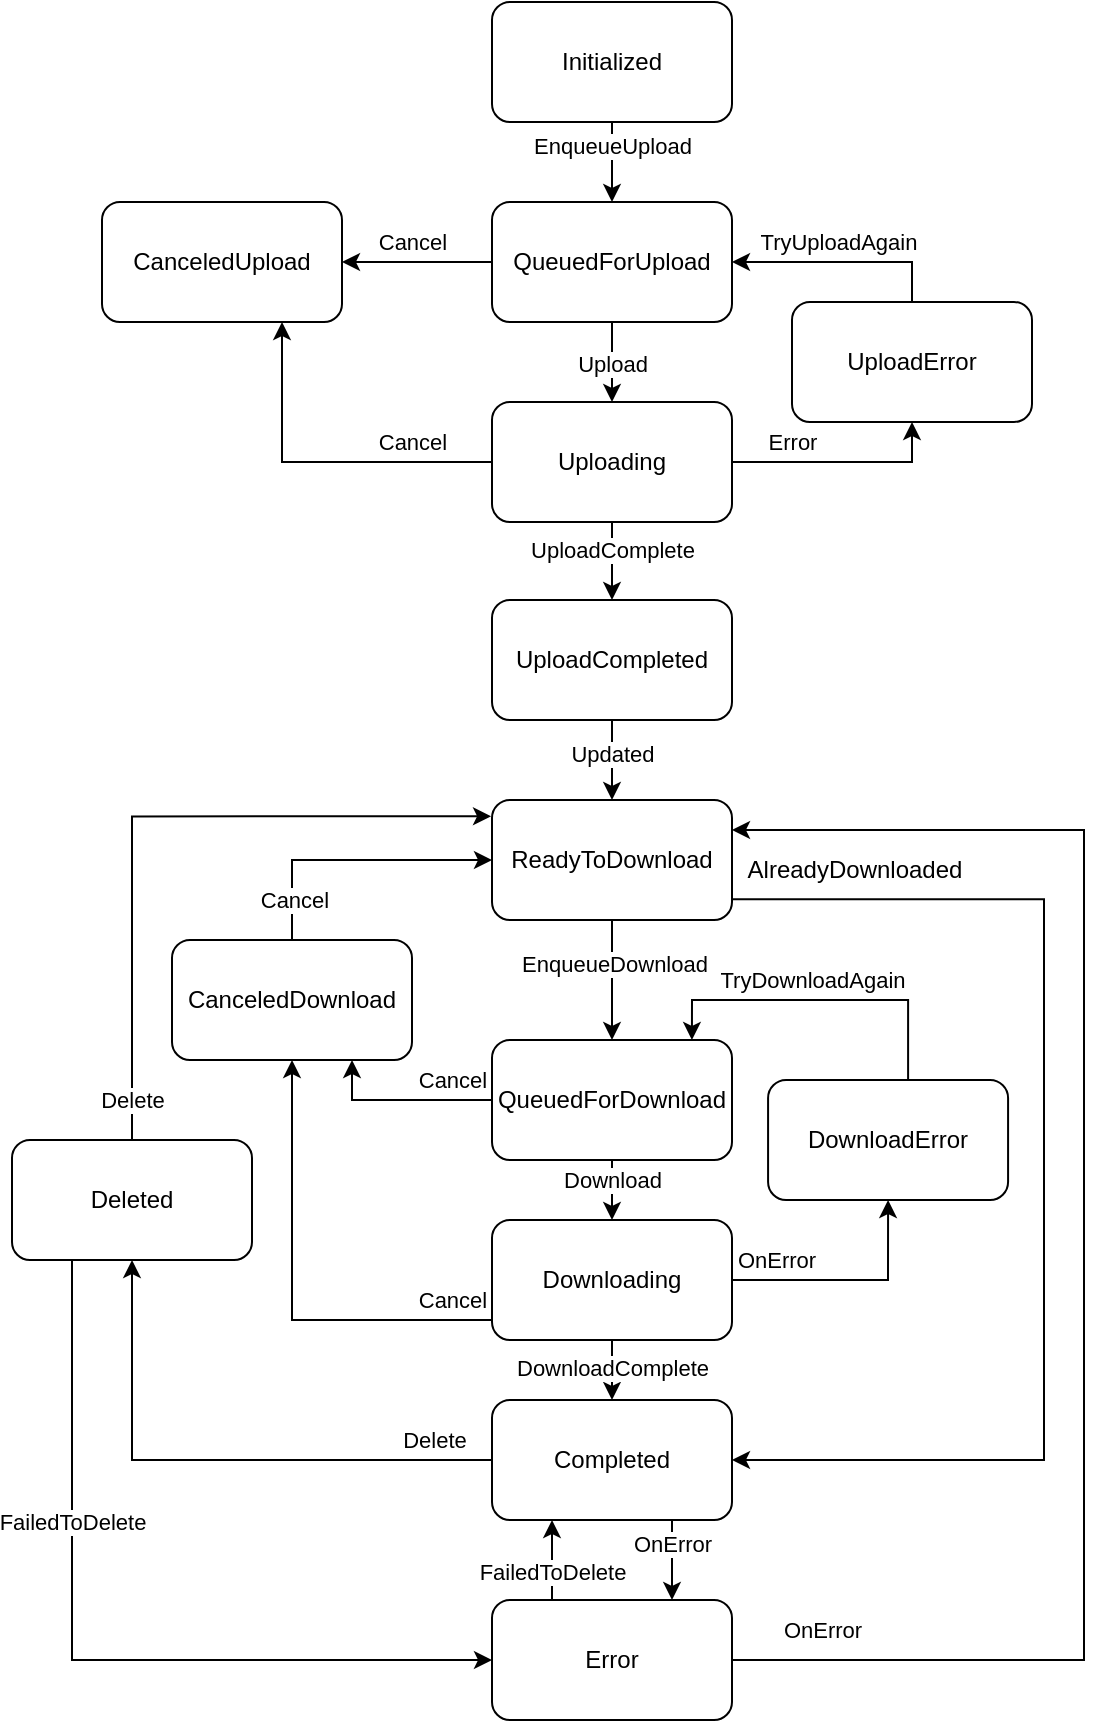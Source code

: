 <mxfile version="20.5.1" type="github">
  <diagram id="32U8eM802ad70G1T83tJ" name="Page-1">
    <mxGraphModel dx="702" dy="1163" grid="1" gridSize="10" guides="1" tooltips="1" connect="1" arrows="1" fold="1" page="1" pageScale="1" pageWidth="850" pageHeight="1100" math="0" shadow="0">
      <root>
        <mxCell id="0" />
        <mxCell id="1" parent="0" />
        <mxCell id="GUVT5bT9iIzlpzMXZ2RR-25" value="Inbound" parent="0" visible="0" />
        <mxCell id="GUVT5bT9iIzlpzMXZ2RR-27" value="" style="edgeStyle=orthogonalEdgeStyle;rounded=0;orthogonalLoop=1;jettySize=auto;html=1;" parent="GUVT5bT9iIzlpzMXZ2RR-25" source="GUVT5bT9iIzlpzMXZ2RR-29" target="GUVT5bT9iIzlpzMXZ2RR-34" edge="1">
          <mxGeometry relative="1" as="geometry" />
        </mxCell>
        <mxCell id="GUVT5bT9iIzlpzMXZ2RR-28" value="EnqueueDownload" style="edgeLabel;html=1;align=center;verticalAlign=middle;resizable=0;points=[];" parent="GUVT5bT9iIzlpzMXZ2RR-27" vertex="1" connectable="0">
          <mxGeometry x="-0.29" y="1" relative="1" as="geometry">
            <mxPoint as="offset" />
          </mxGeometry>
        </mxCell>
        <mxCell id="GUVT5bT9iIzlpzMXZ2RR-78" style="edgeStyle=orthogonalEdgeStyle;rounded=0;orthogonalLoop=1;jettySize=auto;html=1;exitX=1.001;exitY=0.827;exitDx=0;exitDy=0;entryX=1;entryY=0.5;entryDx=0;entryDy=0;exitPerimeter=0;" parent="GUVT5bT9iIzlpzMXZ2RR-25" source="GUVT5bT9iIzlpzMXZ2RR-29" target="GUVT5bT9iIzlpzMXZ2RR-42" edge="1">
          <mxGeometry relative="1" as="geometry">
            <Array as="points">
              <mxPoint x="636.01" y="60" />
              <mxPoint x="636.01" y="340" />
            </Array>
          </mxGeometry>
        </mxCell>
        <mxCell id="GUVT5bT9iIzlpzMXZ2RR-29" value="ReadyToDownload" style="rounded=1;whiteSpace=wrap;html=1;" parent="GUVT5bT9iIzlpzMXZ2RR-25" vertex="1">
          <mxGeometry x="360" y="10" width="120" height="60" as="geometry" />
        </mxCell>
        <mxCell id="GUVT5bT9iIzlpzMXZ2RR-30" value="" style="edgeStyle=orthogonalEdgeStyle;rounded=0;orthogonalLoop=1;jettySize=auto;html=1;" parent="GUVT5bT9iIzlpzMXZ2RR-25" source="GUVT5bT9iIzlpzMXZ2RR-34" target="GUVT5bT9iIzlpzMXZ2RR-39" edge="1">
          <mxGeometry relative="1" as="geometry" />
        </mxCell>
        <mxCell id="GUVT5bT9iIzlpzMXZ2RR-31" value="Download" style="edgeLabel;html=1;align=center;verticalAlign=middle;resizable=0;points=[];" parent="GUVT5bT9iIzlpzMXZ2RR-30" vertex="1" connectable="0">
          <mxGeometry x="0.272" y="1" relative="1" as="geometry">
            <mxPoint x="-1" y="-2" as="offset" />
          </mxGeometry>
        </mxCell>
        <mxCell id="wKQMWwQcLif5Yqx3bAVA-6" style="edgeStyle=orthogonalEdgeStyle;rounded=0;orthogonalLoop=1;jettySize=auto;html=1;exitX=0;exitY=0.5;exitDx=0;exitDy=0;entryX=0.75;entryY=1;entryDx=0;entryDy=0;" parent="GUVT5bT9iIzlpzMXZ2RR-25" source="GUVT5bT9iIzlpzMXZ2RR-34" target="s1Fuius8Vt1sjJiFdpHV-24" edge="1">
          <mxGeometry relative="1" as="geometry">
            <mxPoint x="350" y="160" as="sourcePoint" />
            <mxPoint x="280" y="140" as="targetPoint" />
          </mxGeometry>
        </mxCell>
        <mxCell id="wKQMWwQcLif5Yqx3bAVA-9" value="Cancel" style="edgeLabel;html=1;align=center;verticalAlign=middle;resizable=0;points=[];" parent="wKQMWwQcLif5Yqx3bAVA-6" vertex="1" connectable="0">
          <mxGeometry x="0.246" y="-1" relative="1" as="geometry">
            <mxPoint x="36" y="-9" as="offset" />
          </mxGeometry>
        </mxCell>
        <mxCell id="GUVT5bT9iIzlpzMXZ2RR-34" value="QueuedForDownload" style="rounded=1;whiteSpace=wrap;html=1;" parent="GUVT5bT9iIzlpzMXZ2RR-25" vertex="1">
          <mxGeometry x="360" y="130" width="120" height="60" as="geometry" />
        </mxCell>
        <mxCell id="GUVT5bT9iIzlpzMXZ2RR-35" value="" style="edgeStyle=orthogonalEdgeStyle;rounded=0;orthogonalLoop=1;jettySize=auto;html=1;" parent="GUVT5bT9iIzlpzMXZ2RR-25" source="GUVT5bT9iIzlpzMXZ2RR-39" target="GUVT5bT9iIzlpzMXZ2RR-42" edge="1">
          <mxGeometry relative="1" as="geometry" />
        </mxCell>
        <mxCell id="GUVT5bT9iIzlpzMXZ2RR-36" value="DownloadComplete" style="edgeLabel;html=1;align=center;verticalAlign=middle;resizable=0;points=[];" parent="GUVT5bT9iIzlpzMXZ2RR-35" vertex="1" connectable="0">
          <mxGeometry x="0.231" y="1" relative="1" as="geometry">
            <mxPoint x="-1" y="3" as="offset" />
          </mxGeometry>
        </mxCell>
        <mxCell id="GUVT5bT9iIzlpzMXZ2RR-37" style="edgeStyle=orthogonalEdgeStyle;rounded=0;orthogonalLoop=1;jettySize=auto;html=1;exitX=1;exitY=0.5;exitDx=0;exitDy=0;entryX=0.5;entryY=1;entryDx=0;entryDy=0;" parent="GUVT5bT9iIzlpzMXZ2RR-25" source="GUVT5bT9iIzlpzMXZ2RR-39" target="GUVT5bT9iIzlpzMXZ2RR-45" edge="1">
          <mxGeometry relative="1" as="geometry" />
        </mxCell>
        <mxCell id="GUVT5bT9iIzlpzMXZ2RR-38" value="OnError" style="edgeLabel;html=1;align=center;verticalAlign=middle;resizable=0;points=[];" parent="GUVT5bT9iIzlpzMXZ2RR-37" vertex="1" connectable="0">
          <mxGeometry x="-0.152" y="1" relative="1" as="geometry">
            <mxPoint x="-28" y="-9" as="offset" />
          </mxGeometry>
        </mxCell>
        <mxCell id="wKQMWwQcLif5Yqx3bAVA-7" style="edgeStyle=orthogonalEdgeStyle;rounded=0;orthogonalLoop=1;jettySize=auto;html=1;exitX=0;exitY=0.5;exitDx=0;exitDy=0;entryX=0.5;entryY=1;entryDx=0;entryDy=0;" parent="GUVT5bT9iIzlpzMXZ2RR-25" source="GUVT5bT9iIzlpzMXZ2RR-39" target="s1Fuius8Vt1sjJiFdpHV-24" edge="1">
          <mxGeometry relative="1" as="geometry">
            <Array as="points">
              <mxPoint x="360" y="270" />
              <mxPoint x="260" y="270" />
            </Array>
          </mxGeometry>
        </mxCell>
        <mxCell id="wKQMWwQcLif5Yqx3bAVA-8" value="Cancel" style="edgeLabel;html=1;align=center;verticalAlign=middle;resizable=0;points=[];" parent="wKQMWwQcLif5Yqx3bAVA-7" vertex="1" connectable="0">
          <mxGeometry x="-0.309" relative="1" as="geometry">
            <mxPoint x="46" y="-10" as="offset" />
          </mxGeometry>
        </mxCell>
        <mxCell id="GUVT5bT9iIzlpzMXZ2RR-39" value="Downloading" style="rounded=1;whiteSpace=wrap;html=1;" parent="GUVT5bT9iIzlpzMXZ2RR-25" vertex="1">
          <mxGeometry x="360" y="220" width="120" height="60" as="geometry" />
        </mxCell>
        <mxCell id="GUVT5bT9iIzlpzMXZ2RR-40" style="edgeStyle=orthogonalEdgeStyle;rounded=0;orthogonalLoop=1;jettySize=auto;html=1;exitX=0.5;exitY=0;exitDx=0;exitDy=0;entryX=-0.004;entryY=0.136;entryDx=0;entryDy=0;entryPerimeter=0;" parent="GUVT5bT9iIzlpzMXZ2RR-25" source="s1Fuius8Vt1sjJiFdpHV-14" edge="1" target="GUVT5bT9iIzlpzMXZ2RR-29">
          <mxGeometry relative="1" as="geometry">
            <mxPoint x="110" y="390" as="sourcePoint" />
            <mxPoint x="264.03" y="20" as="targetPoint" />
            <Array as="points">
              <mxPoint x="180" y="18" />
            </Array>
          </mxGeometry>
        </mxCell>
        <mxCell id="GUVT5bT9iIzlpzMXZ2RR-41" value="Delete" style="edgeLabel;html=1;align=center;verticalAlign=middle;resizable=0;points=[];" parent="GUVT5bT9iIzlpzMXZ2RR-40" vertex="1" connectable="0">
          <mxGeometry x="-0.154" y="2" relative="1" as="geometry">
            <mxPoint x="2" y="124" as="offset" />
          </mxGeometry>
        </mxCell>
        <mxCell id="s1Fuius8Vt1sjJiFdpHV-9" style="edgeStyle=orthogonalEdgeStyle;rounded=0;orthogonalLoop=1;jettySize=auto;html=1;exitX=1;exitY=0.5;exitDx=0;exitDy=0;entryX=1;entryY=0.25;entryDx=0;entryDy=0;startArrow=none;startFill=0;endArrow=classic;endFill=1;" edge="1" parent="GUVT5bT9iIzlpzMXZ2RR-25" source="s1Fuius8Vt1sjJiFdpHV-11" target="GUVT5bT9iIzlpzMXZ2RR-29">
          <mxGeometry relative="1" as="geometry">
            <Array as="points">
              <mxPoint x="656.01" y="440" />
              <mxPoint x="656.01" y="25" />
            </Array>
          </mxGeometry>
        </mxCell>
        <mxCell id="s1Fuius8Vt1sjJiFdpHV-10" value="OnError" style="edgeLabel;html=1;align=center;verticalAlign=middle;resizable=0;points=[];" vertex="1" connectable="0" parent="s1Fuius8Vt1sjJiFdpHV-9">
          <mxGeometry x="-0.904" y="1" relative="1" as="geometry">
            <mxPoint x="8" y="-14" as="offset" />
          </mxGeometry>
        </mxCell>
        <mxCell id="s1Fuius8Vt1sjJiFdpHV-12" value="" style="edgeStyle=orthogonalEdgeStyle;rounded=0;orthogonalLoop=1;jettySize=auto;html=1;startArrow=none;startFill=0;endArrow=classic;endFill=1;exitX=0.75;exitY=1;exitDx=0;exitDy=0;entryX=0.75;entryY=0;entryDx=0;entryDy=0;" edge="1" parent="GUVT5bT9iIzlpzMXZ2RR-25" source="GUVT5bT9iIzlpzMXZ2RR-42" target="s1Fuius8Vt1sjJiFdpHV-11">
          <mxGeometry relative="1" as="geometry" />
        </mxCell>
        <mxCell id="s1Fuius8Vt1sjJiFdpHV-13" value="OnError" style="edgeLabel;html=1;align=center;verticalAlign=middle;resizable=0;points=[];" vertex="1" connectable="0" parent="s1Fuius8Vt1sjJiFdpHV-12">
          <mxGeometry x="-0.42" y="-1" relative="1" as="geometry">
            <mxPoint x="1" as="offset" />
          </mxGeometry>
        </mxCell>
        <mxCell id="s1Fuius8Vt1sjJiFdpHV-15" value="" style="edgeStyle=orthogonalEdgeStyle;rounded=0;orthogonalLoop=1;jettySize=auto;html=1;startArrow=none;startFill=0;endArrow=classic;endFill=1;" edge="1" parent="GUVT5bT9iIzlpzMXZ2RR-25" source="GUVT5bT9iIzlpzMXZ2RR-42" target="s1Fuius8Vt1sjJiFdpHV-14">
          <mxGeometry relative="1" as="geometry" />
        </mxCell>
        <mxCell id="s1Fuius8Vt1sjJiFdpHV-16" value="Delete" style="edgeLabel;html=1;align=center;verticalAlign=middle;resizable=0;points=[];" vertex="1" connectable="0" parent="s1Fuius8Vt1sjJiFdpHV-15">
          <mxGeometry x="-0.277" relative="1" as="geometry">
            <mxPoint x="72" y="-10" as="offset" />
          </mxGeometry>
        </mxCell>
        <mxCell id="GUVT5bT9iIzlpzMXZ2RR-42" value="Completed" style="rounded=1;whiteSpace=wrap;html=1;" parent="GUVT5bT9iIzlpzMXZ2RR-25" vertex="1">
          <mxGeometry x="360" y="310" width="120" height="60" as="geometry" />
        </mxCell>
        <mxCell id="GUVT5bT9iIzlpzMXZ2RR-43" style="edgeStyle=orthogonalEdgeStyle;rounded=0;orthogonalLoop=1;jettySize=auto;html=1;entryX=0.833;entryY=0;entryDx=0;entryDy=0;entryPerimeter=0;exitX=0.5;exitY=0;exitDx=0;exitDy=0;" parent="GUVT5bT9iIzlpzMXZ2RR-25" source="GUVT5bT9iIzlpzMXZ2RR-45" target="GUVT5bT9iIzlpzMXZ2RR-34" edge="1">
          <mxGeometry relative="1" as="geometry">
            <mxPoint x="540" y="70" as="targetPoint" />
            <Array as="points">
              <mxPoint x="568.04" y="110" />
              <mxPoint x="460.04" y="110" />
            </Array>
            <mxPoint x="660" y="150" as="sourcePoint" />
          </mxGeometry>
        </mxCell>
        <mxCell id="GUVT5bT9iIzlpzMXZ2RR-44" value="TryDownloadAgain" style="edgeLabel;html=1;align=center;verticalAlign=middle;resizable=0;points=[];" parent="GUVT5bT9iIzlpzMXZ2RR-43" vertex="1" connectable="0">
          <mxGeometry x="0.356" y="1" relative="1" as="geometry">
            <mxPoint x="22" y="-11" as="offset" />
          </mxGeometry>
        </mxCell>
        <mxCell id="GUVT5bT9iIzlpzMXZ2RR-45" value="DownloadError" style="rounded=1;whiteSpace=wrap;html=1;" parent="GUVT5bT9iIzlpzMXZ2RR-25" vertex="1">
          <mxGeometry x="498.04" y="150" width="120" height="60" as="geometry" />
        </mxCell>
        <mxCell id="wKQMWwQcLif5Yqx3bAVA-1" value="AlreadyDownloaded" style="text;html=1;align=center;verticalAlign=middle;resizable=0;points=[];autosize=1;strokeColor=none;fillColor=none;" parent="GUVT5bT9iIzlpzMXZ2RR-25" vertex="1">
          <mxGeometry x="476.01" y="30" width="130" height="30" as="geometry" />
        </mxCell>
        <mxCell id="s1Fuius8Vt1sjJiFdpHV-21" style="edgeStyle=orthogonalEdgeStyle;rounded=0;orthogonalLoop=1;jettySize=auto;html=1;exitX=0.25;exitY=0;exitDx=0;exitDy=0;entryX=0.25;entryY=1;entryDx=0;entryDy=0;startArrow=none;startFill=0;endArrow=classic;endFill=1;" edge="1" parent="GUVT5bT9iIzlpzMXZ2RR-25" source="s1Fuius8Vt1sjJiFdpHV-11" target="GUVT5bT9iIzlpzMXZ2RR-42">
          <mxGeometry relative="1" as="geometry">
            <Array as="points">
              <mxPoint x="390.01" y="390" />
              <mxPoint x="390.01" y="390" />
            </Array>
          </mxGeometry>
        </mxCell>
        <mxCell id="s1Fuius8Vt1sjJiFdpHV-22" value="FailedToDelete" style="edgeLabel;html=1;align=center;verticalAlign=middle;resizable=0;points=[];" vertex="1" connectable="0" parent="s1Fuius8Vt1sjJiFdpHV-21">
          <mxGeometry x="-0.307" relative="1" as="geometry">
            <mxPoint as="offset" />
          </mxGeometry>
        </mxCell>
        <mxCell id="s1Fuius8Vt1sjJiFdpHV-11" value="Error" style="rounded=1;whiteSpace=wrap;html=1;" vertex="1" parent="GUVT5bT9iIzlpzMXZ2RR-25">
          <mxGeometry x="360" y="410" width="120" height="60" as="geometry" />
        </mxCell>
        <mxCell id="s1Fuius8Vt1sjJiFdpHV-19" style="edgeStyle=orthogonalEdgeStyle;rounded=0;orthogonalLoop=1;jettySize=auto;html=1;exitX=0.25;exitY=1;exitDx=0;exitDy=0;entryX=0;entryY=0.5;entryDx=0;entryDy=0;startArrow=none;startFill=0;endArrow=classic;endFill=1;" edge="1" parent="GUVT5bT9iIzlpzMXZ2RR-25" source="s1Fuius8Vt1sjJiFdpHV-14" target="s1Fuius8Vt1sjJiFdpHV-11">
          <mxGeometry relative="1" as="geometry" />
        </mxCell>
        <mxCell id="s1Fuius8Vt1sjJiFdpHV-20" value="FailedToDelete" style="edgeLabel;html=1;align=center;verticalAlign=middle;resizable=0;points=[];" vertex="1" connectable="0" parent="s1Fuius8Vt1sjJiFdpHV-19">
          <mxGeometry x="-0.788" y="-1" relative="1" as="geometry">
            <mxPoint x="1" y="87" as="offset" />
          </mxGeometry>
        </mxCell>
        <mxCell id="s1Fuius8Vt1sjJiFdpHV-14" value="Deleted" style="rounded=1;whiteSpace=wrap;html=1;" vertex="1" parent="GUVT5bT9iIzlpzMXZ2RR-25">
          <mxGeometry x="120" y="180" width="120" height="60" as="geometry" />
        </mxCell>
        <mxCell id="s1Fuius8Vt1sjJiFdpHV-25" style="edgeStyle=orthogonalEdgeStyle;rounded=0;orthogonalLoop=1;jettySize=auto;html=1;exitX=0.5;exitY=0;exitDx=0;exitDy=0;entryX=0;entryY=0.5;entryDx=0;entryDy=0;startArrow=none;startFill=0;endArrow=classic;endFill=1;" edge="1" parent="GUVT5bT9iIzlpzMXZ2RR-25" source="s1Fuius8Vt1sjJiFdpHV-24" target="GUVT5bT9iIzlpzMXZ2RR-29">
          <mxGeometry relative="1" as="geometry" />
        </mxCell>
        <mxCell id="s1Fuius8Vt1sjJiFdpHV-26" value="Cancel" style="edgeLabel;html=1;align=center;verticalAlign=middle;resizable=0;points=[];" vertex="1" connectable="0" parent="s1Fuius8Vt1sjJiFdpHV-25">
          <mxGeometry x="-0.178" y="1" relative="1" as="geometry">
            <mxPoint x="-17" y="21" as="offset" />
          </mxGeometry>
        </mxCell>
        <mxCell id="s1Fuius8Vt1sjJiFdpHV-24" value="CanceledDownload" style="rounded=1;whiteSpace=wrap;html=1;" vertex="1" parent="GUVT5bT9iIzlpzMXZ2RR-25">
          <mxGeometry x="200" y="80" width="120" height="60" as="geometry" />
        </mxCell>
        <mxCell id="GUVT5bT9iIzlpzMXZ2RR-26" value="Outbound" parent="0" />
        <mxCell id="wKQMWwQcLif5Yqx3bAVA-15" value="" style="edgeStyle=orthogonalEdgeStyle;rounded=0;orthogonalLoop=1;jettySize=auto;html=1;startArrow=classic;startFill=1;endArrow=none;endFill=0;" parent="GUVT5bT9iIzlpzMXZ2RR-26" source="GUVT5bT9iIzlpzMXZ2RR-46" target="wKQMWwQcLif5Yqx3bAVA-14" edge="1">
          <mxGeometry relative="1" as="geometry" />
        </mxCell>
        <mxCell id="wKQMWwQcLif5Yqx3bAVA-16" value="EnqueueUpload" style="edgeLabel;html=1;align=center;verticalAlign=middle;resizable=0;points=[];" parent="wKQMWwQcLif5Yqx3bAVA-15" vertex="1" connectable="0">
          <mxGeometry x="0.391" relative="1" as="geometry">
            <mxPoint as="offset" />
          </mxGeometry>
        </mxCell>
        <mxCell id="wKQMWwQcLif5Yqx3bAVA-18" value="" style="edgeStyle=orthogonalEdgeStyle;rounded=0;orthogonalLoop=1;jettySize=auto;html=1;startArrow=none;startFill=0;endArrow=classic;endFill=1;" parent="GUVT5bT9iIzlpzMXZ2RR-26" source="GUVT5bT9iIzlpzMXZ2RR-46" target="wKQMWwQcLif5Yqx3bAVA-17" edge="1">
          <mxGeometry relative="1" as="geometry" />
        </mxCell>
        <mxCell id="wKQMWwQcLif5Yqx3bAVA-19" value="Cancel" style="edgeLabel;html=1;align=center;verticalAlign=middle;resizable=0;points=[];" parent="wKQMWwQcLif5Yqx3bAVA-18" vertex="1" connectable="0">
          <mxGeometry x="-0.225" relative="1" as="geometry">
            <mxPoint x="-11" y="-10" as="offset" />
          </mxGeometry>
        </mxCell>
        <mxCell id="GUVT5bT9iIzlpzMXZ2RR-46" value="QueuedForUpload" style="rounded=1;whiteSpace=wrap;html=1;" parent="GUVT5bT9iIzlpzMXZ2RR-26" vertex="1">
          <mxGeometry x="380" y="621" width="120" height="60" as="geometry" />
        </mxCell>
        <mxCell id="GUVT5bT9iIzlpzMXZ2RR-50" value="UploadComplete" style="edgeStyle=orthogonalEdgeStyle;rounded=0;orthogonalLoop=1;jettySize=auto;html=1;exitX=0.5;exitY=1;exitDx=0;exitDy=0;entryX=0.5;entryY=0;entryDx=0;entryDy=0;" parent="GUVT5bT9iIzlpzMXZ2RR-26" source="GUVT5bT9iIzlpzMXZ2RR-47" target="s1Fuius8Vt1sjJiFdpHV-27" edge="1">
          <mxGeometry x="-0.284" relative="1" as="geometry">
            <mxPoint x="440" y="860" as="targetPoint" />
            <mxPoint as="offset" />
          </mxGeometry>
        </mxCell>
        <mxCell id="GUVT5bT9iIzlpzMXZ2RR-71" value="" style="edgeStyle=orthogonalEdgeStyle;rounded=0;orthogonalLoop=1;jettySize=auto;html=1;entryX=0.5;entryY=1;entryDx=0;entryDy=0;" parent="GUVT5bT9iIzlpzMXZ2RR-26" source="GUVT5bT9iIzlpzMXZ2RR-47" target="GUVT5bT9iIzlpzMXZ2RR-69" edge="1">
          <mxGeometry relative="1" as="geometry">
            <mxPoint x="580" y="751" as="targetPoint" />
            <Array as="points" />
          </mxGeometry>
        </mxCell>
        <mxCell id="GUVT5bT9iIzlpzMXZ2RR-77" value="Error" style="edgeLabel;html=1;align=center;verticalAlign=middle;resizable=0;points=[];" parent="GUVT5bT9iIzlpzMXZ2RR-71" vertex="1" connectable="0">
          <mxGeometry x="-0.67" y="-1" relative="1" as="geometry">
            <mxPoint x="12" y="-11" as="offset" />
          </mxGeometry>
        </mxCell>
        <mxCell id="wKQMWwQcLif5Yqx3bAVA-20" style="edgeStyle=orthogonalEdgeStyle;rounded=0;orthogonalLoop=1;jettySize=auto;html=1;entryX=0.75;entryY=1;entryDx=0;entryDy=0;startArrow=none;startFill=0;endArrow=classic;endFill=1;" parent="GUVT5bT9iIzlpzMXZ2RR-26" source="GUVT5bT9iIzlpzMXZ2RR-47" target="wKQMWwQcLif5Yqx3bAVA-17" edge="1">
          <mxGeometry relative="1" as="geometry" />
        </mxCell>
        <mxCell id="wKQMWwQcLif5Yqx3bAVA-21" value="Cancel" style="edgeLabel;html=1;align=center;verticalAlign=middle;resizable=0;points=[];" parent="wKQMWwQcLif5Yqx3bAVA-20" vertex="1" connectable="0">
          <mxGeometry x="-0.59" relative="1" as="geometry">
            <mxPoint x="-4" y="-10" as="offset" />
          </mxGeometry>
        </mxCell>
        <mxCell id="GUVT5bT9iIzlpzMXZ2RR-47" value="Uploading" style="rounded=1;whiteSpace=wrap;html=1;" parent="GUVT5bT9iIzlpzMXZ2RR-26" vertex="1">
          <mxGeometry x="380" y="721" width="120" height="60" as="geometry" />
        </mxCell>
        <mxCell id="GUVT5bT9iIzlpzMXZ2RR-69" value="UploadError" style="rounded=1;whiteSpace=wrap;html=1;" parent="GUVT5bT9iIzlpzMXZ2RR-26" vertex="1">
          <mxGeometry x="530" y="671" width="120" height="60" as="geometry" />
        </mxCell>
        <mxCell id="GUVT5bT9iIzlpzMXZ2RR-75" style="edgeStyle=orthogonalEdgeStyle;rounded=0;orthogonalLoop=1;jettySize=auto;html=1;exitX=0.5;exitY=0;exitDx=0;exitDy=0;entryX=1;entryY=0.5;entryDx=0;entryDy=0;" parent="GUVT5bT9iIzlpzMXZ2RR-26" source="GUVT5bT9iIzlpzMXZ2RR-69" target="GUVT5bT9iIzlpzMXZ2RR-46" edge="1">
          <mxGeometry relative="1" as="geometry">
            <mxPoint x="605.03" y="571" as="sourcePoint" />
            <mxPoint x="665" y="511" as="targetPoint" />
          </mxGeometry>
        </mxCell>
        <mxCell id="GUVT5bT9iIzlpzMXZ2RR-76" value="TryUploadAgain" style="edgeLabel;html=1;align=center;verticalAlign=middle;resizable=0;points=[];" parent="GUVT5bT9iIzlpzMXZ2RR-75" vertex="1" connectable="0">
          <mxGeometry x="-0.5" y="-2" relative="1" as="geometry">
            <mxPoint x="-30" y="-8" as="offset" />
          </mxGeometry>
        </mxCell>
        <mxCell id="wKQMWwQcLif5Yqx3bAVA-14" value="Initialized" style="rounded=1;whiteSpace=wrap;html=1;" parent="GUVT5bT9iIzlpzMXZ2RR-26" vertex="1">
          <mxGeometry x="380" y="521" width="120" height="60" as="geometry" />
        </mxCell>
        <mxCell id="wKQMWwQcLif5Yqx3bAVA-17" value="CanceledUpload" style="rounded=1;whiteSpace=wrap;html=1;" parent="GUVT5bT9iIzlpzMXZ2RR-26" vertex="1">
          <mxGeometry x="185" y="621" width="120" height="60" as="geometry" />
        </mxCell>
        <mxCell id="s1Fuius8Vt1sjJiFdpHV-1" style="edgeStyle=orthogonalEdgeStyle;rounded=0;orthogonalLoop=1;jettySize=auto;html=1;exitX=0.5;exitY=1;exitDx=0;exitDy=0;entryX=0.5;entryY=0;entryDx=0;entryDy=0;" edge="1" parent="GUVT5bT9iIzlpzMXZ2RR-26" source="GUVT5bT9iIzlpzMXZ2RR-46" target="GUVT5bT9iIzlpzMXZ2RR-47">
          <mxGeometry relative="1" as="geometry">
            <mxPoint x="440" y="681" as="sourcePoint" />
            <mxPoint x="440" y="721" as="targetPoint" />
          </mxGeometry>
        </mxCell>
        <mxCell id="s1Fuius8Vt1sjJiFdpHV-2" value="Upload" style="edgeLabel;html=1;align=center;verticalAlign=middle;resizable=0;points=[];" vertex="1" connectable="0" parent="s1Fuius8Vt1sjJiFdpHV-1">
          <mxGeometry x="-0.432" relative="1" as="geometry">
            <mxPoint y="9" as="offset" />
          </mxGeometry>
        </mxCell>
        <mxCell id="s1Fuius8Vt1sjJiFdpHV-30" style="edgeStyle=orthogonalEdgeStyle;rounded=0;orthogonalLoop=1;jettySize=auto;html=1;exitX=0.5;exitY=1;exitDx=0;exitDy=0;entryX=0.5;entryY=0;entryDx=0;entryDy=0;startArrow=none;startFill=0;endArrow=classic;endFill=1;" edge="1" parent="GUVT5bT9iIzlpzMXZ2RR-26" source="s1Fuius8Vt1sjJiFdpHV-27" target="s1Fuius8Vt1sjJiFdpHV-39">
          <mxGeometry relative="1" as="geometry">
            <mxPoint x="440.03" y="920" as="targetPoint" />
          </mxGeometry>
        </mxCell>
        <mxCell id="s1Fuius8Vt1sjJiFdpHV-31" value="Updated" style="edgeLabel;html=1;align=center;verticalAlign=middle;resizable=0;points=[];" vertex="1" connectable="0" parent="s1Fuius8Vt1sjJiFdpHV-30">
          <mxGeometry x="-0.162" relative="1" as="geometry">
            <mxPoint as="offset" />
          </mxGeometry>
        </mxCell>
        <mxCell id="s1Fuius8Vt1sjJiFdpHV-27" value="UploadCompleted" style="whiteSpace=wrap;html=1;rounded=1;" vertex="1" parent="GUVT5bT9iIzlpzMXZ2RR-26">
          <mxGeometry x="380" y="820" width="120" height="60" as="geometry" />
        </mxCell>
        <mxCell id="s1Fuius8Vt1sjJiFdpHV-36" value="" style="edgeStyle=orthogonalEdgeStyle;rounded=0;orthogonalLoop=1;jettySize=auto;html=1;" edge="1" parent="GUVT5bT9iIzlpzMXZ2RR-26" source="s1Fuius8Vt1sjJiFdpHV-39" target="s1Fuius8Vt1sjJiFdpHV-44">
          <mxGeometry relative="1" as="geometry" />
        </mxCell>
        <mxCell id="s1Fuius8Vt1sjJiFdpHV-37" value="EnqueueDownload" style="edgeLabel;html=1;align=center;verticalAlign=middle;resizable=0;points=[];" vertex="1" connectable="0" parent="s1Fuius8Vt1sjJiFdpHV-36">
          <mxGeometry x="-0.29" y="1" relative="1" as="geometry">
            <mxPoint as="offset" />
          </mxGeometry>
        </mxCell>
        <mxCell id="s1Fuius8Vt1sjJiFdpHV-38" style="edgeStyle=orthogonalEdgeStyle;rounded=0;orthogonalLoop=1;jettySize=auto;html=1;exitX=1.001;exitY=0.827;exitDx=0;exitDy=0;entryX=1;entryY=0.5;entryDx=0;entryDy=0;exitPerimeter=0;" edge="1" parent="GUVT5bT9iIzlpzMXZ2RR-26" source="s1Fuius8Vt1sjJiFdpHV-39" target="s1Fuius8Vt1sjJiFdpHV-60">
          <mxGeometry relative="1" as="geometry">
            <Array as="points">
              <mxPoint x="656.01" y="970" />
              <mxPoint x="656.01" y="1250" />
            </Array>
          </mxGeometry>
        </mxCell>
        <mxCell id="s1Fuius8Vt1sjJiFdpHV-39" value="ReadyToDownload" style="rounded=1;whiteSpace=wrap;html=1;" vertex="1" parent="GUVT5bT9iIzlpzMXZ2RR-26">
          <mxGeometry x="380" y="920" width="120" height="60" as="geometry" />
        </mxCell>
        <mxCell id="s1Fuius8Vt1sjJiFdpHV-40" value="" style="edgeStyle=orthogonalEdgeStyle;rounded=0;orthogonalLoop=1;jettySize=auto;html=1;" edge="1" parent="GUVT5bT9iIzlpzMXZ2RR-26" source="s1Fuius8Vt1sjJiFdpHV-44" target="s1Fuius8Vt1sjJiFdpHV-51">
          <mxGeometry relative="1" as="geometry" />
        </mxCell>
        <mxCell id="s1Fuius8Vt1sjJiFdpHV-41" value="Download" style="edgeLabel;html=1;align=center;verticalAlign=middle;resizable=0;points=[];" vertex="1" connectable="0" parent="s1Fuius8Vt1sjJiFdpHV-40">
          <mxGeometry x="0.272" y="1" relative="1" as="geometry">
            <mxPoint x="-1" y="-2" as="offset" />
          </mxGeometry>
        </mxCell>
        <mxCell id="s1Fuius8Vt1sjJiFdpHV-42" style="edgeStyle=orthogonalEdgeStyle;rounded=0;orthogonalLoop=1;jettySize=auto;html=1;exitX=0;exitY=0.5;exitDx=0;exitDy=0;entryX=0.75;entryY=1;entryDx=0;entryDy=0;" edge="1" parent="GUVT5bT9iIzlpzMXZ2RR-26" source="s1Fuius8Vt1sjJiFdpHV-44" target="s1Fuius8Vt1sjJiFdpHV-73">
          <mxGeometry relative="1" as="geometry">
            <mxPoint x="370" y="1070" as="sourcePoint" />
            <mxPoint x="300" y="1050" as="targetPoint" />
          </mxGeometry>
        </mxCell>
        <mxCell id="s1Fuius8Vt1sjJiFdpHV-43" value="Cancel" style="edgeLabel;html=1;align=center;verticalAlign=middle;resizable=0;points=[];" vertex="1" connectable="0" parent="s1Fuius8Vt1sjJiFdpHV-42">
          <mxGeometry x="0.246" y="-1" relative="1" as="geometry">
            <mxPoint x="36" y="-9" as="offset" />
          </mxGeometry>
        </mxCell>
        <mxCell id="s1Fuius8Vt1sjJiFdpHV-44" value="QueuedForDownload" style="rounded=1;whiteSpace=wrap;html=1;" vertex="1" parent="GUVT5bT9iIzlpzMXZ2RR-26">
          <mxGeometry x="380" y="1040" width="120" height="60" as="geometry" />
        </mxCell>
        <mxCell id="s1Fuius8Vt1sjJiFdpHV-45" value="" style="edgeStyle=orthogonalEdgeStyle;rounded=0;orthogonalLoop=1;jettySize=auto;html=1;" edge="1" parent="GUVT5bT9iIzlpzMXZ2RR-26" source="s1Fuius8Vt1sjJiFdpHV-51" target="s1Fuius8Vt1sjJiFdpHV-60">
          <mxGeometry relative="1" as="geometry" />
        </mxCell>
        <mxCell id="s1Fuius8Vt1sjJiFdpHV-46" value="DownloadComplete" style="edgeLabel;html=1;align=center;verticalAlign=middle;resizable=0;points=[];" vertex="1" connectable="0" parent="s1Fuius8Vt1sjJiFdpHV-45">
          <mxGeometry x="0.231" y="1" relative="1" as="geometry">
            <mxPoint x="-1" y="3" as="offset" />
          </mxGeometry>
        </mxCell>
        <mxCell id="s1Fuius8Vt1sjJiFdpHV-47" style="edgeStyle=orthogonalEdgeStyle;rounded=0;orthogonalLoop=1;jettySize=auto;html=1;exitX=1;exitY=0.5;exitDx=0;exitDy=0;entryX=0.5;entryY=1;entryDx=0;entryDy=0;" edge="1" parent="GUVT5bT9iIzlpzMXZ2RR-26" source="s1Fuius8Vt1sjJiFdpHV-51" target="s1Fuius8Vt1sjJiFdpHV-63">
          <mxGeometry relative="1" as="geometry" />
        </mxCell>
        <mxCell id="s1Fuius8Vt1sjJiFdpHV-48" value="OnError" style="edgeLabel;html=1;align=center;verticalAlign=middle;resizable=0;points=[];" vertex="1" connectable="0" parent="s1Fuius8Vt1sjJiFdpHV-47">
          <mxGeometry x="-0.152" y="1" relative="1" as="geometry">
            <mxPoint x="-28" y="-9" as="offset" />
          </mxGeometry>
        </mxCell>
        <mxCell id="s1Fuius8Vt1sjJiFdpHV-49" style="edgeStyle=orthogonalEdgeStyle;rounded=0;orthogonalLoop=1;jettySize=auto;html=1;exitX=0;exitY=0.5;exitDx=0;exitDy=0;entryX=0.5;entryY=1;entryDx=0;entryDy=0;" edge="1" parent="GUVT5bT9iIzlpzMXZ2RR-26" source="s1Fuius8Vt1sjJiFdpHV-51" target="s1Fuius8Vt1sjJiFdpHV-73">
          <mxGeometry relative="1" as="geometry">
            <Array as="points">
              <mxPoint x="380" y="1180" />
              <mxPoint x="280" y="1180" />
            </Array>
          </mxGeometry>
        </mxCell>
        <mxCell id="s1Fuius8Vt1sjJiFdpHV-50" value="Cancel" style="edgeLabel;html=1;align=center;verticalAlign=middle;resizable=0;points=[];" vertex="1" connectable="0" parent="s1Fuius8Vt1sjJiFdpHV-49">
          <mxGeometry x="-0.309" relative="1" as="geometry">
            <mxPoint x="46" y="-10" as="offset" />
          </mxGeometry>
        </mxCell>
        <mxCell id="s1Fuius8Vt1sjJiFdpHV-51" value="Downloading" style="rounded=1;whiteSpace=wrap;html=1;" vertex="1" parent="GUVT5bT9iIzlpzMXZ2RR-26">
          <mxGeometry x="380" y="1130" width="120" height="60" as="geometry" />
        </mxCell>
        <mxCell id="s1Fuius8Vt1sjJiFdpHV-52" style="edgeStyle=orthogonalEdgeStyle;rounded=0;orthogonalLoop=1;jettySize=auto;html=1;exitX=0.5;exitY=0;exitDx=0;exitDy=0;entryX=-0.004;entryY=0.136;entryDx=0;entryDy=0;entryPerimeter=0;" edge="1" parent="GUVT5bT9iIzlpzMXZ2RR-26" source="s1Fuius8Vt1sjJiFdpHV-70" target="s1Fuius8Vt1sjJiFdpHV-39">
          <mxGeometry relative="1" as="geometry">
            <mxPoint x="130" y="1300" as="sourcePoint" />
            <mxPoint x="284.03" y="930" as="targetPoint" />
            <Array as="points">
              <mxPoint x="200" y="928" />
            </Array>
          </mxGeometry>
        </mxCell>
        <mxCell id="s1Fuius8Vt1sjJiFdpHV-53" value="Delete" style="edgeLabel;html=1;align=center;verticalAlign=middle;resizable=0;points=[];" vertex="1" connectable="0" parent="s1Fuius8Vt1sjJiFdpHV-52">
          <mxGeometry x="-0.154" y="2" relative="1" as="geometry">
            <mxPoint x="2" y="124" as="offset" />
          </mxGeometry>
        </mxCell>
        <mxCell id="s1Fuius8Vt1sjJiFdpHV-54" style="edgeStyle=orthogonalEdgeStyle;rounded=0;orthogonalLoop=1;jettySize=auto;html=1;exitX=1;exitY=0.5;exitDx=0;exitDy=0;entryX=1;entryY=0.25;entryDx=0;entryDy=0;startArrow=none;startFill=0;endArrow=classic;endFill=1;" edge="1" parent="GUVT5bT9iIzlpzMXZ2RR-26" source="s1Fuius8Vt1sjJiFdpHV-67" target="s1Fuius8Vt1sjJiFdpHV-39">
          <mxGeometry relative="1" as="geometry">
            <Array as="points">
              <mxPoint x="676.01" y="1350" />
              <mxPoint x="676.01" y="935" />
            </Array>
          </mxGeometry>
        </mxCell>
        <mxCell id="s1Fuius8Vt1sjJiFdpHV-55" value="OnError" style="edgeLabel;html=1;align=center;verticalAlign=middle;resizable=0;points=[];" vertex="1" connectable="0" parent="s1Fuius8Vt1sjJiFdpHV-54">
          <mxGeometry x="-0.904" y="1" relative="1" as="geometry">
            <mxPoint x="8" y="-14" as="offset" />
          </mxGeometry>
        </mxCell>
        <mxCell id="s1Fuius8Vt1sjJiFdpHV-56" value="" style="edgeStyle=orthogonalEdgeStyle;rounded=0;orthogonalLoop=1;jettySize=auto;html=1;startArrow=none;startFill=0;endArrow=classic;endFill=1;exitX=0.75;exitY=1;exitDx=0;exitDy=0;entryX=0.75;entryY=0;entryDx=0;entryDy=0;" edge="1" parent="GUVT5bT9iIzlpzMXZ2RR-26" source="s1Fuius8Vt1sjJiFdpHV-60" target="s1Fuius8Vt1sjJiFdpHV-67">
          <mxGeometry relative="1" as="geometry" />
        </mxCell>
        <mxCell id="s1Fuius8Vt1sjJiFdpHV-57" value="OnError" style="edgeLabel;html=1;align=center;verticalAlign=middle;resizable=0;points=[];" vertex="1" connectable="0" parent="s1Fuius8Vt1sjJiFdpHV-56">
          <mxGeometry x="-0.42" y="-1" relative="1" as="geometry">
            <mxPoint x="1" as="offset" />
          </mxGeometry>
        </mxCell>
        <mxCell id="s1Fuius8Vt1sjJiFdpHV-58" value="" style="edgeStyle=orthogonalEdgeStyle;rounded=0;orthogonalLoop=1;jettySize=auto;html=1;startArrow=none;startFill=0;endArrow=classic;endFill=1;" edge="1" parent="GUVT5bT9iIzlpzMXZ2RR-26" source="s1Fuius8Vt1sjJiFdpHV-60" target="s1Fuius8Vt1sjJiFdpHV-70">
          <mxGeometry relative="1" as="geometry" />
        </mxCell>
        <mxCell id="s1Fuius8Vt1sjJiFdpHV-59" value="Delete" style="edgeLabel;html=1;align=center;verticalAlign=middle;resizable=0;points=[];" vertex="1" connectable="0" parent="s1Fuius8Vt1sjJiFdpHV-58">
          <mxGeometry x="-0.277" relative="1" as="geometry">
            <mxPoint x="72" y="-10" as="offset" />
          </mxGeometry>
        </mxCell>
        <mxCell id="s1Fuius8Vt1sjJiFdpHV-60" value="Completed" style="rounded=1;whiteSpace=wrap;html=1;" vertex="1" parent="GUVT5bT9iIzlpzMXZ2RR-26">
          <mxGeometry x="380" y="1220" width="120" height="60" as="geometry" />
        </mxCell>
        <mxCell id="s1Fuius8Vt1sjJiFdpHV-61" style="edgeStyle=orthogonalEdgeStyle;rounded=0;orthogonalLoop=1;jettySize=auto;html=1;entryX=0.833;entryY=0;entryDx=0;entryDy=0;entryPerimeter=0;exitX=0.5;exitY=0;exitDx=0;exitDy=0;" edge="1" parent="GUVT5bT9iIzlpzMXZ2RR-26" source="s1Fuius8Vt1sjJiFdpHV-63" target="s1Fuius8Vt1sjJiFdpHV-44">
          <mxGeometry relative="1" as="geometry">
            <mxPoint x="560" y="980" as="targetPoint" />
            <Array as="points">
              <mxPoint x="588.04" y="1020" />
              <mxPoint x="480.04" y="1020" />
            </Array>
            <mxPoint x="680" y="1060" as="sourcePoint" />
          </mxGeometry>
        </mxCell>
        <mxCell id="s1Fuius8Vt1sjJiFdpHV-62" value="TryDownloadAgain" style="edgeLabel;html=1;align=center;verticalAlign=middle;resizable=0;points=[];" vertex="1" connectable="0" parent="s1Fuius8Vt1sjJiFdpHV-61">
          <mxGeometry x="0.356" y="1" relative="1" as="geometry">
            <mxPoint x="22" y="-11" as="offset" />
          </mxGeometry>
        </mxCell>
        <mxCell id="s1Fuius8Vt1sjJiFdpHV-63" value="DownloadError" style="rounded=1;whiteSpace=wrap;html=1;" vertex="1" parent="GUVT5bT9iIzlpzMXZ2RR-26">
          <mxGeometry x="518.04" y="1060" width="120" height="60" as="geometry" />
        </mxCell>
        <mxCell id="s1Fuius8Vt1sjJiFdpHV-64" value="AlreadyDownloaded" style="text;html=1;align=center;verticalAlign=middle;resizable=0;points=[];autosize=1;strokeColor=none;fillColor=none;" vertex="1" parent="GUVT5bT9iIzlpzMXZ2RR-26">
          <mxGeometry x="496.01" y="940" width="130" height="30" as="geometry" />
        </mxCell>
        <mxCell id="s1Fuius8Vt1sjJiFdpHV-65" style="edgeStyle=orthogonalEdgeStyle;rounded=0;orthogonalLoop=1;jettySize=auto;html=1;exitX=0.25;exitY=0;exitDx=0;exitDy=0;entryX=0.25;entryY=1;entryDx=0;entryDy=0;startArrow=none;startFill=0;endArrow=classic;endFill=1;" edge="1" parent="GUVT5bT9iIzlpzMXZ2RR-26" source="s1Fuius8Vt1sjJiFdpHV-67" target="s1Fuius8Vt1sjJiFdpHV-60">
          <mxGeometry relative="1" as="geometry">
            <Array as="points">
              <mxPoint x="410.01" y="1300" />
              <mxPoint x="410.01" y="1300" />
            </Array>
          </mxGeometry>
        </mxCell>
        <mxCell id="s1Fuius8Vt1sjJiFdpHV-66" value="FailedToDelete" style="edgeLabel;html=1;align=center;verticalAlign=middle;resizable=0;points=[];" vertex="1" connectable="0" parent="s1Fuius8Vt1sjJiFdpHV-65">
          <mxGeometry x="-0.307" relative="1" as="geometry">
            <mxPoint as="offset" />
          </mxGeometry>
        </mxCell>
        <mxCell id="s1Fuius8Vt1sjJiFdpHV-67" value="Error" style="rounded=1;whiteSpace=wrap;html=1;" vertex="1" parent="GUVT5bT9iIzlpzMXZ2RR-26">
          <mxGeometry x="380" y="1320" width="120" height="60" as="geometry" />
        </mxCell>
        <mxCell id="s1Fuius8Vt1sjJiFdpHV-68" style="edgeStyle=orthogonalEdgeStyle;rounded=0;orthogonalLoop=1;jettySize=auto;html=1;exitX=0.25;exitY=1;exitDx=0;exitDy=0;entryX=0;entryY=0.5;entryDx=0;entryDy=0;startArrow=none;startFill=0;endArrow=classic;endFill=1;" edge="1" parent="GUVT5bT9iIzlpzMXZ2RR-26" source="s1Fuius8Vt1sjJiFdpHV-70" target="s1Fuius8Vt1sjJiFdpHV-67">
          <mxGeometry relative="1" as="geometry" />
        </mxCell>
        <mxCell id="s1Fuius8Vt1sjJiFdpHV-69" value="FailedToDelete" style="edgeLabel;html=1;align=center;verticalAlign=middle;resizable=0;points=[];" vertex="1" connectable="0" parent="s1Fuius8Vt1sjJiFdpHV-68">
          <mxGeometry x="-0.788" y="-1" relative="1" as="geometry">
            <mxPoint x="1" y="87" as="offset" />
          </mxGeometry>
        </mxCell>
        <mxCell id="s1Fuius8Vt1sjJiFdpHV-70" value="Deleted" style="rounded=1;whiteSpace=wrap;html=1;" vertex="1" parent="GUVT5bT9iIzlpzMXZ2RR-26">
          <mxGeometry x="140" y="1090" width="120" height="60" as="geometry" />
        </mxCell>
        <mxCell id="s1Fuius8Vt1sjJiFdpHV-71" style="edgeStyle=orthogonalEdgeStyle;rounded=0;orthogonalLoop=1;jettySize=auto;html=1;exitX=0.5;exitY=0;exitDx=0;exitDy=0;entryX=0;entryY=0.5;entryDx=0;entryDy=0;startArrow=none;startFill=0;endArrow=classic;endFill=1;" edge="1" parent="GUVT5bT9iIzlpzMXZ2RR-26" source="s1Fuius8Vt1sjJiFdpHV-73" target="s1Fuius8Vt1sjJiFdpHV-39">
          <mxGeometry relative="1" as="geometry" />
        </mxCell>
        <mxCell id="s1Fuius8Vt1sjJiFdpHV-72" value="Cancel" style="edgeLabel;html=1;align=center;verticalAlign=middle;resizable=0;points=[];" vertex="1" connectable="0" parent="s1Fuius8Vt1sjJiFdpHV-71">
          <mxGeometry x="-0.178" y="1" relative="1" as="geometry">
            <mxPoint x="-17" y="21" as="offset" />
          </mxGeometry>
        </mxCell>
        <mxCell id="s1Fuius8Vt1sjJiFdpHV-73" value="CanceledDownload" style="rounded=1;whiteSpace=wrap;html=1;" vertex="1" parent="GUVT5bT9iIzlpzMXZ2RR-26">
          <mxGeometry x="220" y="990" width="120" height="60" as="geometry" />
        </mxCell>
      </root>
    </mxGraphModel>
  </diagram>
</mxfile>
